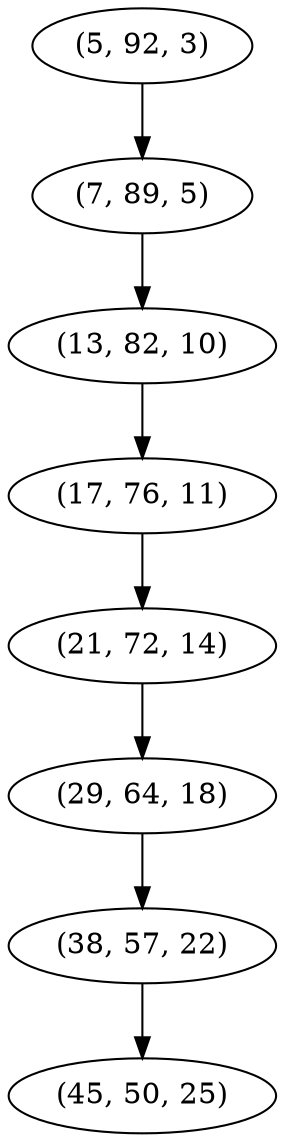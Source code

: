 digraph tree {
    "(5, 92, 3)";
    "(7, 89, 5)";
    "(13, 82, 10)";
    "(17, 76, 11)";
    "(21, 72, 14)";
    "(29, 64, 18)";
    "(38, 57, 22)";
    "(45, 50, 25)";
    "(5, 92, 3)" -> "(7, 89, 5)";
    "(7, 89, 5)" -> "(13, 82, 10)";
    "(13, 82, 10)" -> "(17, 76, 11)";
    "(17, 76, 11)" -> "(21, 72, 14)";
    "(21, 72, 14)" -> "(29, 64, 18)";
    "(29, 64, 18)" -> "(38, 57, 22)";
    "(38, 57, 22)" -> "(45, 50, 25)";
}
